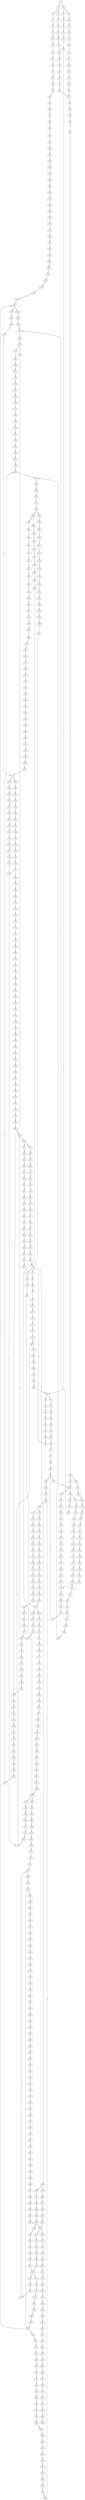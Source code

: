 strict digraph  {
	S0 -> S1 [ label = T ];
	S0 -> S2 [ label = C ];
	S1 -> S3 [ label = G ];
	S1 -> S4 [ label = A ];
	S2 -> S5 [ label = C ];
	S2 -> S6 [ label = A ];
	S3 -> S7 [ label = G ];
	S4 -> S8 [ label = G ];
	S5 -> S9 [ label = G ];
	S6 -> S10 [ label = G ];
	S7 -> S11 [ label = G ];
	S8 -> S12 [ label = C ];
	S9 -> S13 [ label = G ];
	S10 -> S14 [ label = C ];
	S11 -> S15 [ label = T ];
	S12 -> S16 [ label = C ];
	S13 -> S17 [ label = T ];
	S14 -> S18 [ label = C ];
	S15 -> S19 [ label = A ];
	S16 -> S20 [ label = G ];
	S17 -> S21 [ label = G ];
	S18 -> S22 [ label = G ];
	S19 -> S23 [ label = C ];
	S20 -> S24 [ label = C ];
	S21 -> S25 [ label = G ];
	S22 -> S26 [ label = G ];
	S23 -> S27 [ label = T ];
	S24 -> S28 [ label = T ];
	S25 -> S29 [ label = T ];
	S26 -> S30 [ label = T ];
	S27 -> S31 [ label = A ];
	S28 -> S32 [ label = G ];
	S29 -> S33 [ label = G ];
	S29 -> S34 [ label = T ];
	S30 -> S35 [ label = G ];
	S31 -> S36 [ label = T ];
	S32 -> S37 [ label = G ];
	S33 -> S38 [ label = G ];
	S34 -> S39 [ label = A ];
	S35 -> S40 [ label = G ];
	S36 -> S41 [ label = T ];
	S37 -> S42 [ label = A ];
	S38 -> S43 [ label = A ];
	S39 -> S44 [ label = G ];
	S40 -> S45 [ label = A ];
	S41 -> S46 [ label = G ];
	S42 -> S47 [ label = A ];
	S43 -> S48 [ label = A ];
	S44 -> S49 [ label = A ];
	S45 -> S50 [ label = A ];
	S46 -> S51 [ label = G ];
	S47 -> S52 [ label = G ];
	S48 -> S53 [ label = C ];
	S49 -> S54 [ label = A ];
	S50 -> S55 [ label = G ];
	S51 -> S56 [ label = A ];
	S52 -> S57 [ label = A ];
	S53 -> S58 [ label = C ];
	S54 -> S59 [ label = G ];
	S55 -> S60 [ label = A ];
	S56 -> S61 [ label = A ];
	S57 -> S62 [ label = A ];
	S58 -> S63 [ label = T ];
	S59 -> S64 [ label = G ];
	S60 -> S62 [ label = A ];
	S61 -> S65 [ label = C ];
	S62 -> S66 [ label = C ];
	S63 -> S67 [ label = C ];
	S64 -> S68 [ label = G ];
	S65 -> S69 [ label = G ];
	S66 -> S70 [ label = G ];
	S67 -> S71 [ label = G ];
	S68 -> S72 [ label = G ];
	S69 -> S73 [ label = G ];
	S70 -> S74 [ label = G ];
	S71 -> S75 [ label = G ];
	S72 -> S76 [ label = T ];
	S72 -> S77 [ label = G ];
	S73 -> S78 [ label = T ];
	S74 -> S79 [ label = C ];
	S75 -> S80 [ label = C ];
	S76 -> S81 [ label = C ];
	S77 -> S82 [ label = T ];
	S78 -> S83 [ label = A ];
	S79 -> S84 [ label = A ];
	S80 -> S85 [ label = A ];
	S81 -> S86 [ label = T ];
	S82 -> S87 [ label = C ];
	S83 -> S88 [ label = C ];
	S84 -> S89 [ label = C ];
	S85 -> S90 [ label = C ];
	S86 -> S91 [ label = C ];
	S87 -> S92 [ label = C ];
	S88 -> S93 [ label = G ];
	S89 -> S94 [ label = C ];
	S89 -> S95 [ label = T ];
	S90 -> S96 [ label = G ];
	S90 -> S97 [ label = C ];
	S91 -> S98 [ label = T ];
	S92 -> S99 [ label = G ];
	S93 -> S100 [ label = A ];
	S94 -> S101 [ label = G ];
	S95 -> S102 [ label = G ];
	S96 -> S103 [ label = C ];
	S97 -> S101 [ label = G ];
	S98 -> S104 [ label = C ];
	S99 -> S105 [ label = C ];
	S99 -> S106 [ label = T ];
	S100 -> S107 [ label = A ];
	S101 -> S108 [ label = A ];
	S101 -> S109 [ label = G ];
	S102 -> S110 [ label = G ];
	S103 -> S111 [ label = G ];
	S104 -> S112 [ label = G ];
	S105 -> S113 [ label = C ];
	S106 -> S114 [ label = C ];
	S107 -> S115 [ label = G ];
	S108 -> S116 [ label = G ];
	S108 -> S117 [ label = A ];
	S109 -> S118 [ label = G ];
	S110 -> S119 [ label = G ];
	S111 -> S120 [ label = C ];
	S112 -> S121 [ label = T ];
	S113 -> S122 [ label = G ];
	S114 -> S123 [ label = G ];
	S115 -> S124 [ label = A ];
	S116 -> S125 [ label = T ];
	S117 -> S126 [ label = T ];
	S118 -> S127 [ label = A ];
	S119 -> S128 [ label = A ];
	S120 -> S129 [ label = G ];
	S121 -> S130 [ label = G ];
	S122 -> S131 [ label = G ];
	S123 -> S132 [ label = G ];
	S124 -> S133 [ label = A ];
	S125 -> S134 [ label = C ];
	S126 -> S135 [ label = G ];
	S127 -> S136 [ label = A ];
	S128 -> S137 [ label = A ];
	S129 -> S138 [ label = C ];
	S129 -> S139 [ label = G ];
	S130 -> S140 [ label = G ];
	S131 -> S141 [ label = A ];
	S132 -> S142 [ label = A ];
	S133 -> S143 [ label = G ];
	S134 -> S144 [ label = C ];
	S135 -> S145 [ label = T ];
	S136 -> S146 [ label = T ];
	S137 -> S147 [ label = C ];
	S138 -> S148 [ label = G ];
	S139 -> S149 [ label = C ];
	S140 -> S150 [ label = T ];
	S141 -> S151 [ label = A ];
	S142 -> S152 [ label = A ];
	S143 -> S153 [ label = T ];
	S144 -> S154 [ label = A ];
	S145 -> S155 [ label = A ];
	S146 -> S156 [ label = T ];
	S147 -> S157 [ label = T ];
	S148 -> S158 [ label = T ];
	S149 -> S159 [ label = T ];
	S150 -> S160 [ label = A ];
	S151 -> S161 [ label = C ];
	S152 -> S162 [ label = C ];
	S153 -> S163 [ label = G ];
	S154 -> S164 [ label = G ];
	S155 -> S165 [ label = G ];
	S156 -> S166 [ label = G ];
	S157 -> S167 [ label = G ];
	S158 -> S168 [ label = C ];
	S159 -> S169 [ label = G ];
	S160 -> S170 [ label = C ];
	S161 -> S171 [ label = T ];
	S162 -> S172 [ label = A ];
	S162 -> S173 [ label = T ];
	S163 -> S174 [ label = T ];
	S164 -> S175 [ label = T ];
	S164 -> S176 [ label = C ];
	S165 -> S177 [ label = T ];
	S166 -> S178 [ label = A ];
	S167 -> S179 [ label = G ];
	S168 -> S180 [ label = G ];
	S169 -> S181 [ label = G ];
	S170 -> S182 [ label = C ];
	S171 -> S183 [ label = G ];
	S172 -> S184 [ label = G ];
	S173 -> S185 [ label = A ];
	S174 -> S186 [ label = C ];
	S175 -> S187 [ label = A ];
	S176 -> S188 [ label = T ];
	S177 -> S189 [ label = T ];
	S178 -> S190 [ label = A ];
	S179 -> S191 [ label = A ];
	S180 -> S192 [ label = A ];
	S181 -> S193 [ label = A ];
	S182 -> S194 [ label = G ];
	S183 -> S195 [ label = C ];
	S184 -> S196 [ label = G ];
	S185 -> S197 [ label = C ];
	S186 -> S198 [ label = C ];
	S187 -> S199 [ label = G ];
	S188 -> S200 [ label = T ];
	S189 -> S201 [ label = T ];
	S190 -> S202 [ label = C ];
	S191 -> S203 [ label = C ];
	S192 -> S204 [ label = C ];
	S193 -> S205 [ label = A ];
	S194 -> S206 [ label = G ];
	S195 -> S207 [ label = A ];
	S196 -> S208 [ label = A ];
	S197 -> S209 [ label = A ];
	S198 -> S210 [ label = T ];
	S199 -> S211 [ label = G ];
	S200 -> S212 [ label = C ];
	S201 -> S213 [ label = C ];
	S202 -> S214 [ label = C ];
	S203 -> S215 [ label = C ];
	S204 -> S216 [ label = G ];
	S205 -> S217 [ label = T ];
	S206 -> S218 [ label = T ];
	S207 -> S219 [ label = A ];
	S208 -> S220 [ label = A ];
	S209 -> S221 [ label = A ];
	S210 -> S222 [ label = G ];
	S211 -> S223 [ label = G ];
	S212 -> S224 [ label = A ];
	S213 -> S225 [ label = A ];
	S214 -> S226 [ label = C ];
	S215 -> S227 [ label = C ];
	S216 -> S228 [ label = C ];
	S217 -> S229 [ label = G ];
	S218 -> S230 [ label = G ];
	S219 -> S231 [ label = C ];
	S220 -> S232 [ label = T ];
	S221 -> S233 [ label = C ];
	S222 -> S234 [ label = G ];
	S223 -> S235 [ label = T ];
	S224 -> S236 [ label = C ];
	S225 -> S237 [ label = C ];
	S226 -> S238 [ label = G ];
	S227 -> S239 [ label = G ];
	S228 -> S240 [ label = G ];
	S229 -> S241 [ label = G ];
	S230 -> S242 [ label = G ];
	S231 -> S243 [ label = C ];
	S232 -> S244 [ label = A ];
	S233 -> S245 [ label = G ];
	S234 -> S246 [ label = C ];
	S235 -> S247 [ label = C ];
	S236 -> S248 [ label = G ];
	S237 -> S249 [ label = T ];
	S238 -> S250 [ label = T ];
	S239 -> S251 [ label = T ];
	S240 -> S252 [ label = C ];
	S241 -> S253 [ label = G ];
	S242 -> S29 [ label = T ];
	S243 -> S254 [ label = A ];
	S244 -> S255 [ label = G ];
	S245 -> S256 [ label = A ];
	S246 -> S257 [ label = C ];
	S247 -> S258 [ label = A ];
	S248 -> S259 [ label = C ];
	S249 -> S260 [ label = C ];
	S250 -> S261 [ label = C ];
	S251 -> S262 [ label = C ];
	S252 -> S263 [ label = C ];
	S253 -> S264 [ label = G ];
	S254 -> S265 [ label = G ];
	S255 -> S266 [ label = T ];
	S256 -> S267 [ label = A ];
	S257 -> S268 [ label = T ];
	S258 -> S269 [ label = C ];
	S259 -> S270 [ label = C ];
	S260 -> S271 [ label = C ];
	S261 -> S272 [ label = T ];
	S262 -> S272 [ label = T ];
	S263 -> S273 [ label = T ];
	S264 -> S274 [ label = T ];
	S265 -> S275 [ label = A ];
	S266 -> S276 [ label = C ];
	S267 -> S277 [ label = A ];
	S268 -> S278 [ label = G ];
	S269 -> S279 [ label = T ];
	S270 -> S280 [ label = C ];
	S271 -> S281 [ label = T ];
	S272 -> S282 [ label = C ];
	S273 -> S283 [ label = C ];
	S274 -> S284 [ label = C ];
	S275 -> S285 [ label = A ];
	S276 -> S286 [ label = T ];
	S277 -> S287 [ label = A ];
	S278 -> S288 [ label = G ];
	S279 -> S289 [ label = C ];
	S280 -> S290 [ label = T ];
	S281 -> S291 [ label = T ];
	S282 -> S292 [ label = G ];
	S283 -> S293 [ label = G ];
	S284 -> S294 [ label = C ];
	S285 -> S295 [ label = C ];
	S286 -> S296 [ label = C ];
	S287 -> S297 [ label = C ];
	S288 -> S298 [ label = G ];
	S289 -> S299 [ label = G ];
	S290 -> S300 [ label = T ];
	S291 -> S301 [ label = T ];
	S292 -> S302 [ label = G ];
	S293 -> S303 [ label = G ];
	S294 -> S99 [ label = G ];
	S295 -> S304 [ label = A ];
	S296 -> S305 [ label = T ];
	S297 -> S306 [ label = A ];
	S298 -> S307 [ label = T ];
	S299 -> S308 [ label = C ];
	S300 -> S309 [ label = C ];
	S301 -> S310 [ label = C ];
	S302 -> S311 [ label = C ];
	S303 -> S312 [ label = G ];
	S304 -> S313 [ label = G ];
	S305 -> S314 [ label = C ];
	S306 -> S315 [ label = G ];
	S307 -> S316 [ label = C ];
	S308 -> S317 [ label = T ];
	S309 -> S318 [ label = A ];
	S310 -> S319 [ label = A ];
	S311 -> S320 [ label = A ];
	S312 -> S321 [ label = C ];
	S313 -> S322 [ label = C ];
	S314 -> S323 [ label = T ];
	S315 -> S324 [ label = A ];
	S316 -> S325 [ label = C ];
	S317 -> S326 [ label = T ];
	S318 -> S327 [ label = T ];
	S319 -> S328 [ label = T ];
	S320 -> S90 [ label = C ];
	S321 -> S329 [ label = T ];
	S322 -> S330 [ label = C ];
	S323 -> S331 [ label = G ];
	S324 -> S332 [ label = A ];
	S325 -> S333 [ label = C ];
	S326 -> S334 [ label = C ];
	S327 -> S335 [ label = C ];
	S328 -> S336 [ label = C ];
	S329 -> S337 [ label = C ];
	S330 -> S338 [ label = G ];
	S331 -> S339 [ label = A ];
	S332 -> S340 [ label = G ];
	S333 -> S341 [ label = G ];
	S334 -> S342 [ label = A ];
	S335 -> S343 [ label = C ];
	S336 -> S344 [ label = C ];
	S337 -> S345 [ label = A ];
	S338 -> S346 [ label = T ];
	S339 -> S347 [ label = G ];
	S340 -> S348 [ label = G ];
	S341 -> S349 [ label = A ];
	S342 -> S350 [ label = T ];
	S343 -> S351 [ label = A ];
	S344 -> S351 [ label = A ];
	S345 -> S352 [ label = C ];
	S346 -> S353 [ label = C ];
	S347 -> S354 [ label = T ];
	S348 -> S355 [ label = G ];
	S349 -> S356 [ label = G ];
	S349 -> S357 [ label = A ];
	S350 -> S358 [ label = C ];
	S351 -> S359 [ label = G ];
	S352 -> S360 [ label = G ];
	S353 -> S361 [ label = C ];
	S354 -> S362 [ label = A ];
	S355 -> S72 [ label = G ];
	S356 -> S363 [ label = T ];
	S357 -> S364 [ label = G ];
	S358 -> S343 [ label = C ];
	S359 -> S365 [ label = A ];
	S360 -> S366 [ label = T ];
	S361 -> S367 [ label = T ];
	S363 -> S368 [ label = C ];
	S364 -> S369 [ label = T ];
	S365 -> S370 [ label = A ];
	S366 -> S371 [ label = C ];
	S367 -> S372 [ label = C ];
	S368 -> S144 [ label = C ];
	S369 -> S373 [ label = C ];
	S370 -> S374 [ label = C ];
	S371 -> S375 [ label = C ];
	S372 -> S376 [ label = T ];
	S373 -> S377 [ label = G ];
	S374 -> S378 [ label = C ];
	S375 -> S379 [ label = A ];
	S376 -> S380 [ label = T ];
	S376 -> S381 [ label = G ];
	S377 -> S382 [ label = C ];
	S377 -> S383 [ label = A ];
	S378 -> S384 [ label = A ];
	S378 -> S385 [ label = G ];
	S379 -> S386 [ label = G ];
	S380 -> S387 [ label = C ];
	S381 -> S388 [ label = T ];
	S382 -> S389 [ label = G ];
	S383 -> S390 [ label = G ];
	S384 -> S391 [ label = G ];
	S384 -> S392 [ label = C ];
	S385 -> S393 [ label = G ];
	S386 -> S394 [ label = C ];
	S387 -> S395 [ label = T ];
	S388 -> S396 [ label = C ];
	S389 -> S397 [ label = G ];
	S390 -> S398 [ label = G ];
	S391 -> S399 [ label = A ];
	S392 -> S400 [ label = C ];
	S393 -> S401 [ label = A ];
	S394 -> S188 [ label = T ];
	S395 -> S402 [ label = C ];
	S396 -> S403 [ label = G ];
	S397 -> S404 [ label = C ];
	S398 -> S405 [ label = T ];
	S399 -> S406 [ label = C ];
	S400 -> S407 [ label = A ];
	S401 -> S408 [ label = C ];
	S402 -> S409 [ label = G ];
	S403 -> S410 [ label = T ];
	S404 -> S411 [ label = T ];
	S405 -> S412 [ label = A ];
	S406 -> S413 [ label = T ];
	S407 -> S414 [ label = C ];
	S408 -> S415 [ label = G ];
	S409 -> S416 [ label = G ];
	S410 -> S417 [ label = G ];
	S411 -> S418 [ label = A ];
	S412 -> S419 [ label = T ];
	S413 -> S420 [ label = C ];
	S414 -> S421 [ label = C ];
	S415 -> S422 [ label = C ];
	S416 -> S423 [ label = A ];
	S417 -> S424 [ label = G ];
	S418 -> S425 [ label = T ];
	S419 -> S426 [ label = A ];
	S420 -> S427 [ label = C ];
	S421 -> S428 [ label = C ];
	S422 -> S429 [ label = C ];
	S423 -> S430 [ label = G ];
	S424 -> S431 [ label = T ];
	S425 -> S432 [ label = A ];
	S426 -> S433 [ label = A ];
	S427 -> S434 [ label = C ];
	S428 -> S435 [ label = C ];
	S429 -> S436 [ label = C ];
	S430 -> S437 [ label = A ];
	S431 -> S160 [ label = A ];
	S432 -> S438 [ label = G ];
	S433 -> S439 [ label = G ];
	S434 -> S440 [ label = A ];
	S435 -> S441 [ label = T ];
	S436 -> S442 [ label = A ];
	S437 -> S443 [ label = G ];
	S438 -> S444 [ label = T ];
	S439 -> S445 [ label = T ];
	S440 -> S446 [ label = T ];
	S441 -> S447 [ label = T ];
	S442 -> S448 [ label = T ];
	S443 -> S449 [ label = G ];
	S444 -> S450 [ label = A ];
	S445 -> S451 [ label = C ];
	S446 -> S452 [ label = C ];
	S447 -> S453 [ label = C ];
	S448 -> S454 [ label = C ];
	S449 -> S455 [ label = T ];
	S450 -> S456 [ label = G ];
	S451 -> S457 [ label = G ];
	S452 -> S458 [ label = T ];
	S453 -> S459 [ label = C ];
	S453 -> S460 [ label = G ];
	S454 -> S461 [ label = G ];
	S455 -> S462 [ label = C ];
	S456 -> S463 [ label = C ];
	S457 -> S464 [ label = T ];
	S458 -> S465 [ label = G ];
	S459 -> S466 [ label = T ];
	S460 -> S467 [ label = A ];
	S461 -> S468 [ label = T ];
	S462 -> S469 [ label = C ];
	S463 -> S470 [ label = C ];
	S464 -> S471 [ label = G ];
	S465 -> S472 [ label = C ];
	S466 -> S473 [ label = G ];
	S467 -> S474 [ label = T ];
	S468 -> S475 [ label = C ];
	S469 -> S476 [ label = C ];
	S470 -> S477 [ label = G ];
	S471 -> S478 [ label = G ];
	S472 -> S479 [ label = C ];
	S473 -> S480 [ label = T ];
	S474 -> S481 [ label = C ];
	S475 -> S482 [ label = C ];
	S476 -> S483 [ label = A ];
	S476 -> S484 [ label = G ];
	S477 -> S485 [ label = A ];
	S478 -> S431 [ label = T ];
	S479 -> S486 [ label = A ];
	S480 -> S487 [ label = C ];
	S481 -> S488 [ label = G ];
	S482 -> S489 [ label = T ];
	S483 -> S490 [ label = G ];
	S484 -> S491 [ label = G ];
	S484 -> S349 [ label = A ];
	S485 -> S492 [ label = A ];
	S486 -> S493 [ label = G ];
	S487 -> S494 [ label = C ];
	S488 -> S495 [ label = T ];
	S489 -> S496 [ label = C ];
	S490 -> S497 [ label = A ];
	S491 -> S498 [ label = A ];
	S492 -> S499 [ label = A ];
	S493 -> S500 [ label = T ];
	S494 -> S501 [ label = T ];
	S495 -> S502 [ label = T ];
	S496 -> S376 [ label = T ];
	S497 -> S503 [ label = G ];
	S498 -> S504 [ label = G ];
	S499 -> S505 [ label = C ];
	S500 -> S506 [ label = C ];
	S501 -> S507 [ label = A ];
	S501 -> S508 [ label = T ];
	S502 -> S509 [ label = T ];
	S503 -> S510 [ label = C ];
	S504 -> S511 [ label = G ];
	S505 -> S512 [ label = C ];
	S506 -> S513 [ label = G ];
	S507 -> S514 [ label = C ];
	S508 -> S515 [ label = G ];
	S509 -> S516 [ label = G ];
	S510 -> S517 [ label = C ];
	S511 -> S518 [ label = C ];
	S512 -> S519 [ label = C ];
	S513 -> S520 [ label = T ];
	S514 -> S521 [ label = T ];
	S515 -> S522 [ label = T ];
	S516 -> S523 [ label = T ];
	S517 -> S524 [ label = A ];
	S518 -> S525 [ label = G ];
	S519 -> S526 [ label = C ];
	S520 -> S527 [ label = A ];
	S521 -> S528 [ label = A ];
	S522 -> S529 [ label = A ];
	S523 -> S530 [ label = A ];
	S524 -> S531 [ label = C ];
	S525 -> S532 [ label = T ];
	S526 -> S533 [ label = G ];
	S527 -> S534 [ label = A ];
	S528 -> S535 [ label = C ];
	S529 -> S536 [ label = G ];
	S530 -> S537 [ label = G ];
	S531 -> S538 [ label = G ];
	S532 -> S539 [ label = G ];
	S533 -> S540 [ label = A ];
	S534 -> S541 [ label = G ];
	S535 -> S542 [ label = C ];
	S536 -> S543 [ label = G ];
	S537 -> S544 [ label = G ];
	S538 -> S545 [ label = G ];
	S539 -> S546 [ label = G ];
	S540 -> S547 [ label = C ];
	S541 -> S548 [ label = A ];
	S542 -> S549 [ label = A ];
	S543 -> S550 [ label = A ];
	S544 -> S550 [ label = A ];
	S545 -> S551 [ label = T ];
	S546 -> S552 [ label = T ];
	S547 -> S553 [ label = T ];
	S548 -> S554 [ label = C ];
	S549 -> S555 [ label = G ];
	S550 -> S556 [ label = G ];
	S550 -> S557 [ label = A ];
	S551 -> S558 [ label = T ];
	S552 -> S559 [ label = A ];
	S553 -> S560 [ label = A ];
	S554 -> S561 [ label = G ];
	S555 -> S562 [ label = G ];
	S556 -> S563 [ label = A ];
	S557 -> S564 [ label = A ];
	S558 -> S565 [ label = A ];
	S559 -> S566 [ label = T ];
	S560 -> S567 [ label = G ];
	S561 -> S568 [ label = G ];
	S562 -> S569 [ label = A ];
	S563 -> S570 [ label = G ];
	S564 -> S571 [ label = G ];
	S565 -> S572 [ label = C ];
	S566 -> S573 [ label = G ];
	S567 -> S574 [ label = A ];
	S568 -> S575 [ label = C ];
	S569 -> S576 [ label = G ];
	S570 -> S577 [ label = G ];
	S571 -> S578 [ label = G ];
	S572 -> S579 [ label = T ];
	S573 -> S580 [ label = A ];
	S574 -> S581 [ label = A ];
	S575 -> S582 [ label = T ];
	S576 -> S583 [ label = A ];
	S577 -> S455 [ label = T ];
	S578 -> S584 [ label = T ];
	S579 -> S585 [ label = G ];
	S580 -> S586 [ label = G ];
	S581 -> S587 [ label = T ];
	S582 -> S588 [ label = C ];
	S583 -> S589 [ label = G ];
	S584 -> S590 [ label = C ];
	S585 -> S591 [ label = C ];
	S586 -> S592 [ label = C ];
	S587 -> S593 [ label = C ];
	S588 -> S594 [ label = T ];
	S589 -> S595 [ label = T ];
	S590 -> S596 [ label = C ];
	S591 -> S597 [ label = A ];
	S592 -> S598 [ label = G ];
	S593 -> S599 [ label = G ];
	S594 -> S600 [ label = C ];
	S595 -> S601 [ label = C ];
	S596 -> S602 [ label = C ];
	S597 -> S603 [ label = G ];
	S598 -> S604 [ label = G ];
	S599 -> S605 [ label = G ];
	S600 -> S606 [ label = G ];
	S601 -> S607 [ label = A ];
	S602 -> S484 [ label = G ];
	S603 -> S608 [ label = A ];
	S604 -> S609 [ label = T ];
	S605 -> S610 [ label = G ];
	S606 -> S611 [ label = A ];
	S607 -> S612 [ label = G ];
	S608 -> S613 [ label = C ];
	S609 -> S614 [ label = C ];
	S610 -> S615 [ label = T ];
	S611 -> S616 [ label = A ];
	S612 -> S617 [ label = G ];
	S613 -> S618 [ label = G ];
	S614 -> S619 [ label = G ];
	S615 -> S620 [ label = A ];
	S616 -> S621 [ label = G ];
	S617 -> S622 [ label = A ];
	S618 -> S623 [ label = G ];
	S619 -> S624 [ label = C ];
	S620 -> S625 [ label = T ];
	S621 -> S626 [ label = T ];
	S622 -> S627 [ label = C ];
	S623 -> S628 [ label = A ];
	S624 -> S629 [ label = A ];
	S625 -> S630 [ label = C ];
	S626 -> S631 [ label = C ];
	S627 -> S632 [ label = C ];
	S628 -> S633 [ label = C ];
	S629 -> S634 [ label = C ];
	S630 -> S635 [ label = C ];
	S631 -> S377 [ label = G ];
	S632 -> S636 [ label = A ];
	S633 -> S637 [ label = A ];
	S634 -> S638 [ label = G ];
	S635 -> S639 [ label = C ];
	S636 -> S640 [ label = G ];
	S637 -> S641 [ label = C ];
	S638 -> S642 [ label = C ];
	S639 -> S643 [ label = G ];
	S640 -> S644 [ label = T ];
	S641 -> S645 [ label = A ];
	S642 -> S646 [ label = G ];
	S643 -> S647 [ label = A ];
	S644 -> S648 [ label = C ];
	S645 -> S649 [ label = C ];
	S646 -> S120 [ label = C ];
	S647 -> S650 [ label = A ];
	S648 -> S651 [ label = T ];
	S649 -> S652 [ label = C ];
	S650 -> S653 [ label = A ];
	S651 -> S654 [ label = C ];
	S652 -> S655 [ label = T ];
	S653 -> S656 [ label = G ];
	S654 -> S657 [ label = T ];
	S655 -> S658 [ label = C ];
	S656 -> S659 [ label = T ];
	S657 -> S660 [ label = G ];
	S658 -> S661 [ label = T ];
	S659 -> S662 [ label = G ];
	S660 -> S663 [ label = T ];
	S661 -> S664 [ label = A ];
	S662 -> S665 [ label = T ];
	S663 -> S666 [ label = A ];
	S664 -> S667 [ label = G ];
	S665 -> S668 [ label = C ];
	S667 -> S669 [ label = A ];
	S668 -> S670 [ label = G ];
	S669 -> S671 [ label = A ];
	S670 -> S672 [ label = T ];
	S671 -> S673 [ label = C ];
	S672 -> S674 [ label = C ];
	S673 -> S675 [ label = G ];
	S674 -> S676 [ label = G ];
	S675 -> S677 [ label = A ];
	S676 -> S678 [ label = G ];
	S677 -> S679 [ label = G ];
	S678 -> S680 [ label = A ];
	S679 -> S681 [ label = G ];
	S680 -> S152 [ label = A ];
	S681 -> S682 [ label = T ];
	S682 -> S683 [ label = G ];
	S683 -> S684 [ label = T ];
	S684 -> S685 [ label = C ];
	S685 -> S686 [ label = C ];
	S686 -> S687 [ label = C ];
	S687 -> S688 [ label = T ];
	S688 -> S689 [ label = G ];
	S689 -> S690 [ label = T ];
	S690 -> S691 [ label = C ];
	S691 -> S692 [ label = C ];
	S692 -> S501 [ label = T ];
}
